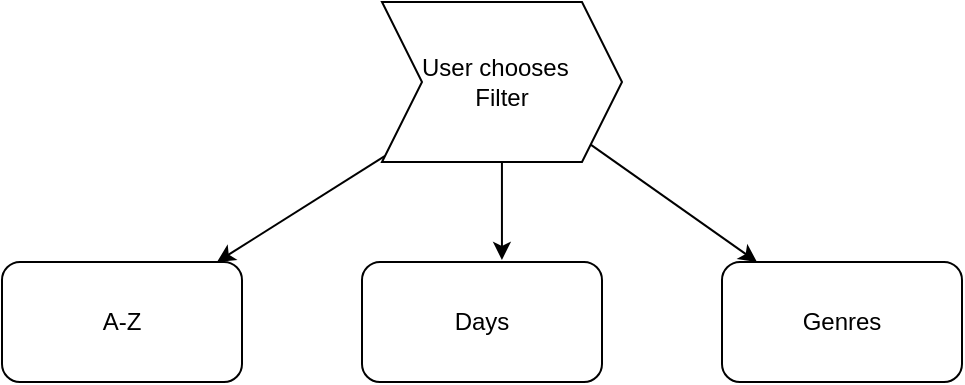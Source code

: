 <mxfile>
    <diagram id="M3sceqQtWfjfR3B9qIHr" name="Page-1">
        <mxGraphModel dx="1133" dy="862" grid="1" gridSize="10" guides="1" tooltips="1" connect="1" arrows="1" fold="1" page="1" pageScale="1" pageWidth="827" pageHeight="1169" math="0" shadow="0">
            <root>
                <mxCell id="0"/>
                <mxCell id="1" parent="0"/>
                <mxCell id="2" value="A-Z" style="rounded=1;whiteSpace=wrap;html=1;" vertex="1" parent="1">
                    <mxGeometry x="174" y="180" width="120" height="60" as="geometry"/>
                </mxCell>
                <mxCell id="3" value="Days" style="rounded=1;whiteSpace=wrap;html=1;" vertex="1" parent="1">
                    <mxGeometry x="354" y="180" width="120" height="60" as="geometry"/>
                </mxCell>
                <mxCell id="4" value="Genres" style="rounded=1;whiteSpace=wrap;html=1;" vertex="1" parent="1">
                    <mxGeometry x="534" y="180" width="120" height="60" as="geometry"/>
                </mxCell>
                <mxCell id="6" style="edgeStyle=none;html=1;entryX=0.583;entryY=-0.017;entryDx=0;entryDy=0;entryPerimeter=0;" edge="1" parent="1" source="5" target="3">
                    <mxGeometry relative="1" as="geometry"/>
                </mxCell>
                <mxCell id="7" style="edgeStyle=none;html=1;" edge="1" parent="1" source="5" target="2">
                    <mxGeometry relative="1" as="geometry"/>
                </mxCell>
                <mxCell id="8" style="edgeStyle=none;html=1;" edge="1" parent="1" source="5" target="4">
                    <mxGeometry relative="1" as="geometry"/>
                </mxCell>
                <mxCell id="5" value="User chooses&lt;span style=&quot;white-space: pre&quot;&gt;&#9;&lt;/span&gt;&lt;br&gt;Filter&lt;br&gt;" style="shape=step;perimeter=stepPerimeter;whiteSpace=wrap;html=1;fixedSize=1;" vertex="1" parent="1">
                    <mxGeometry x="364" y="50" width="120" height="80" as="geometry"/>
                </mxCell>
            </root>
        </mxGraphModel>
    </diagram>
</mxfile>